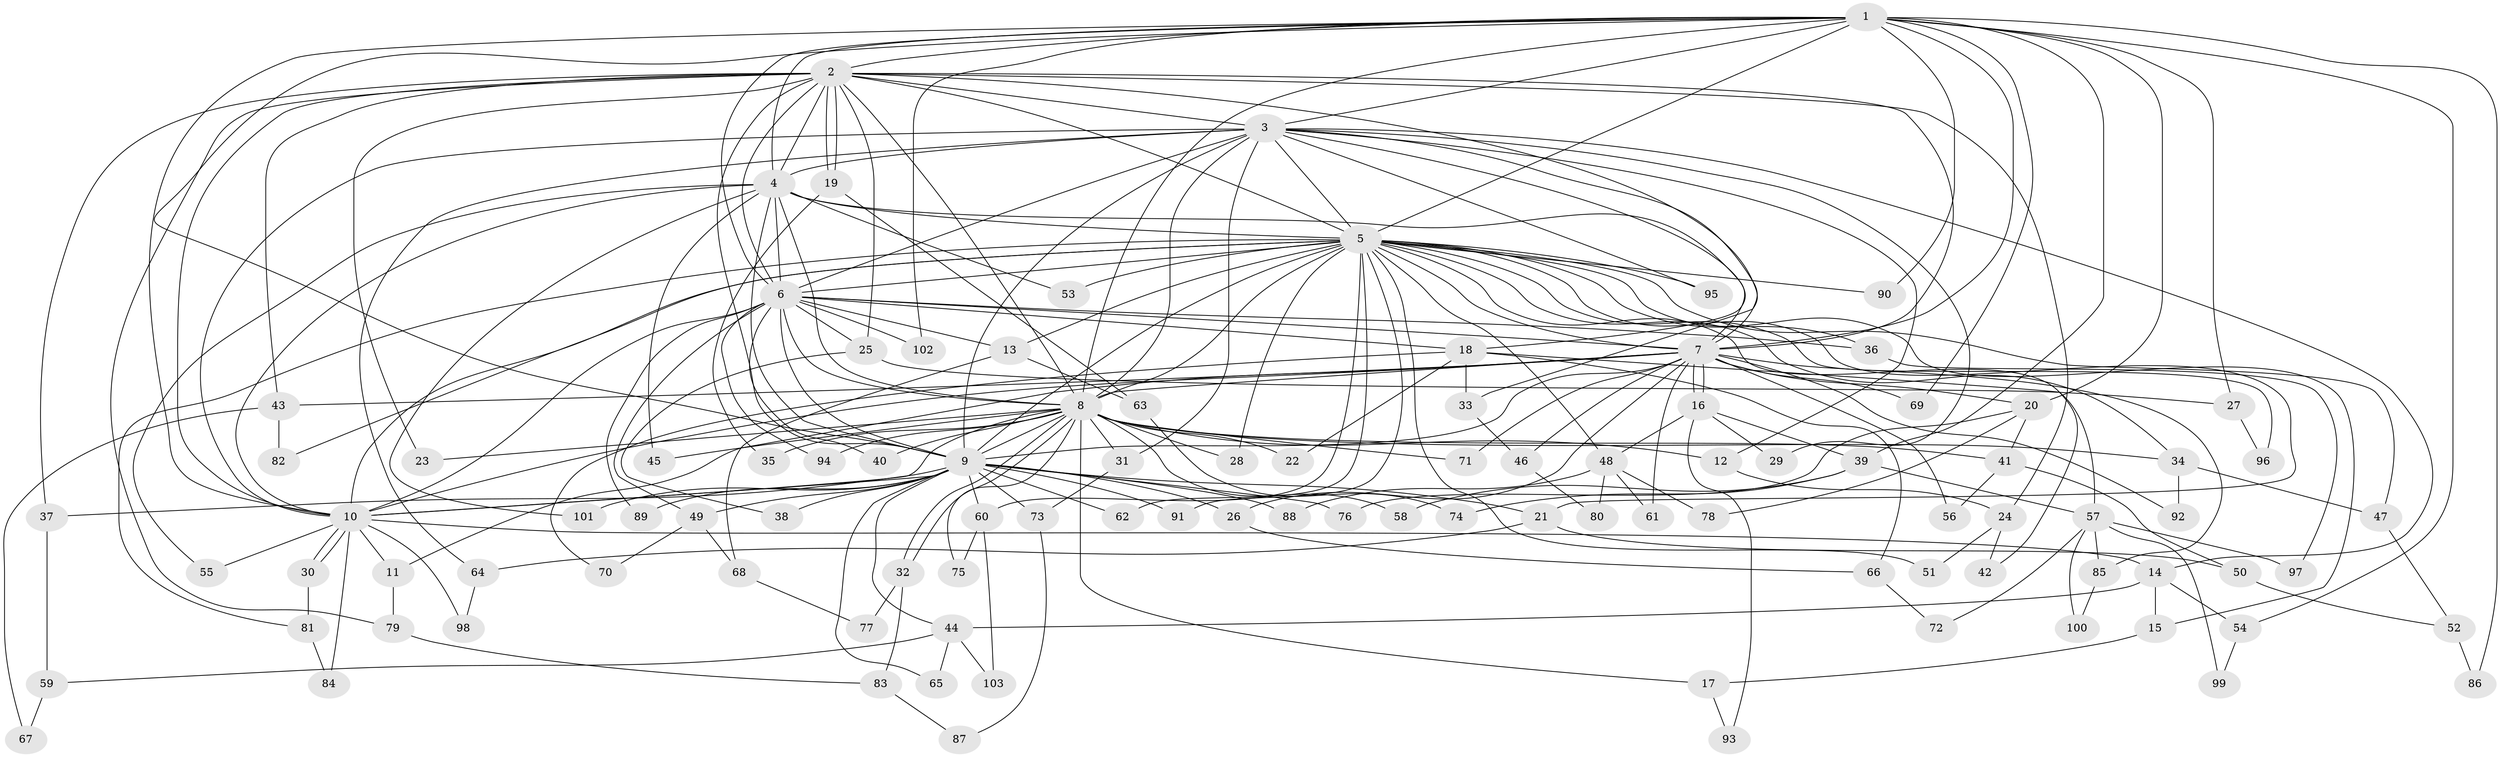 // Generated by graph-tools (version 1.1) at 2025/25/03/09/25 03:25:46]
// undirected, 103 vertices, 231 edges
graph export_dot {
graph [start="1"]
  node [color=gray90,style=filled];
  1;
  2;
  3;
  4;
  5;
  6;
  7;
  8;
  9;
  10;
  11;
  12;
  13;
  14;
  15;
  16;
  17;
  18;
  19;
  20;
  21;
  22;
  23;
  24;
  25;
  26;
  27;
  28;
  29;
  30;
  31;
  32;
  33;
  34;
  35;
  36;
  37;
  38;
  39;
  40;
  41;
  42;
  43;
  44;
  45;
  46;
  47;
  48;
  49;
  50;
  51;
  52;
  53;
  54;
  55;
  56;
  57;
  58;
  59;
  60;
  61;
  62;
  63;
  64;
  65;
  66;
  67;
  68;
  69;
  70;
  71;
  72;
  73;
  74;
  75;
  76;
  77;
  78;
  79;
  80;
  81;
  82;
  83;
  84;
  85;
  86;
  87;
  88;
  89;
  90;
  91;
  92;
  93;
  94;
  95;
  96;
  97;
  98;
  99;
  100;
  101;
  102;
  103;
  1 -- 2;
  1 -- 3;
  1 -- 4;
  1 -- 5;
  1 -- 6;
  1 -- 7;
  1 -- 8;
  1 -- 9;
  1 -- 10;
  1 -- 20;
  1 -- 27;
  1 -- 39;
  1 -- 54;
  1 -- 69;
  1 -- 86;
  1 -- 90;
  1 -- 102;
  2 -- 3;
  2 -- 4;
  2 -- 5;
  2 -- 6;
  2 -- 7;
  2 -- 8;
  2 -- 9;
  2 -- 10;
  2 -- 19;
  2 -- 19;
  2 -- 23;
  2 -- 24;
  2 -- 25;
  2 -- 33;
  2 -- 37;
  2 -- 43;
  2 -- 79;
  3 -- 4;
  3 -- 5;
  3 -- 6;
  3 -- 7;
  3 -- 8;
  3 -- 9;
  3 -- 10;
  3 -- 12;
  3 -- 14;
  3 -- 18;
  3 -- 29;
  3 -- 31;
  3 -- 64;
  3 -- 95;
  4 -- 5;
  4 -- 6;
  4 -- 7;
  4 -- 8;
  4 -- 9;
  4 -- 10;
  4 -- 45;
  4 -- 53;
  4 -- 55;
  4 -- 101;
  5 -- 6;
  5 -- 7;
  5 -- 8;
  5 -- 9;
  5 -- 10;
  5 -- 13;
  5 -- 15;
  5 -- 21;
  5 -- 28;
  5 -- 34;
  5 -- 36;
  5 -- 42;
  5 -- 47;
  5 -- 48;
  5 -- 51;
  5 -- 53;
  5 -- 60;
  5 -- 62;
  5 -- 81;
  5 -- 82;
  5 -- 90;
  5 -- 91;
  5 -- 95;
  5 -- 96;
  6 -- 7;
  6 -- 8;
  6 -- 9;
  6 -- 10;
  6 -- 13;
  6 -- 18;
  6 -- 25;
  6 -- 36;
  6 -- 40;
  6 -- 49;
  6 -- 89;
  6 -- 94;
  6 -- 102;
  7 -- 8;
  7 -- 9;
  7 -- 10;
  7 -- 11;
  7 -- 16;
  7 -- 16;
  7 -- 20;
  7 -- 26;
  7 -- 43;
  7 -- 46;
  7 -- 56;
  7 -- 61;
  7 -- 69;
  7 -- 71;
  7 -- 85;
  7 -- 92;
  8 -- 9;
  8 -- 10;
  8 -- 12;
  8 -- 17;
  8 -- 22;
  8 -- 23;
  8 -- 28;
  8 -- 31;
  8 -- 32;
  8 -- 32;
  8 -- 34;
  8 -- 35;
  8 -- 40;
  8 -- 41;
  8 -- 45;
  8 -- 58;
  8 -- 71;
  8 -- 75;
  8 -- 94;
  9 -- 10;
  9 -- 21;
  9 -- 26;
  9 -- 37;
  9 -- 38;
  9 -- 44;
  9 -- 49;
  9 -- 60;
  9 -- 62;
  9 -- 65;
  9 -- 73;
  9 -- 76;
  9 -- 88;
  9 -- 89;
  9 -- 91;
  9 -- 101;
  10 -- 11;
  10 -- 14;
  10 -- 30;
  10 -- 30;
  10 -- 55;
  10 -- 84;
  10 -- 98;
  11 -- 79;
  12 -- 24;
  13 -- 63;
  13 -- 68;
  14 -- 15;
  14 -- 44;
  14 -- 54;
  15 -- 17;
  16 -- 29;
  16 -- 39;
  16 -- 48;
  16 -- 93;
  17 -- 93;
  18 -- 22;
  18 -- 33;
  18 -- 57;
  18 -- 66;
  18 -- 70;
  19 -- 35;
  19 -- 63;
  20 -- 41;
  20 -- 76;
  20 -- 78;
  21 -- 50;
  21 -- 64;
  24 -- 42;
  24 -- 51;
  25 -- 27;
  25 -- 38;
  26 -- 66;
  27 -- 96;
  30 -- 81;
  31 -- 73;
  32 -- 77;
  32 -- 83;
  33 -- 46;
  34 -- 47;
  34 -- 92;
  36 -- 97;
  37 -- 59;
  39 -- 57;
  39 -- 58;
  39 -- 74;
  41 -- 50;
  41 -- 56;
  43 -- 67;
  43 -- 82;
  44 -- 59;
  44 -- 65;
  44 -- 103;
  46 -- 80;
  47 -- 52;
  48 -- 61;
  48 -- 78;
  48 -- 80;
  48 -- 88;
  49 -- 68;
  49 -- 70;
  50 -- 52;
  52 -- 86;
  54 -- 99;
  57 -- 72;
  57 -- 85;
  57 -- 97;
  57 -- 99;
  57 -- 100;
  59 -- 67;
  60 -- 75;
  60 -- 103;
  63 -- 74;
  64 -- 98;
  66 -- 72;
  68 -- 77;
  73 -- 87;
  79 -- 83;
  81 -- 84;
  83 -- 87;
  85 -- 100;
}
